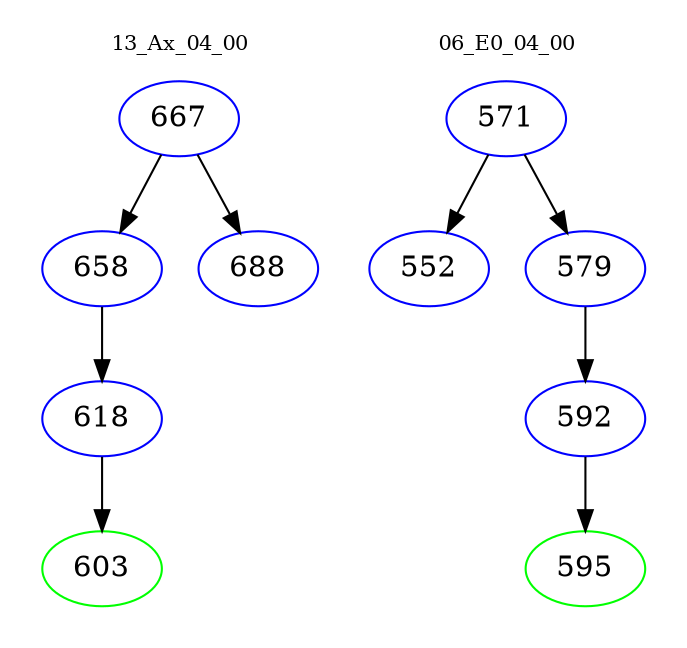 digraph{
subgraph cluster_0 {
color = white
label = "13_Ax_04_00";
fontsize=10;
T0_667 [label="667", color="blue"]
T0_667 -> T0_658 [color="black"]
T0_658 [label="658", color="blue"]
T0_658 -> T0_618 [color="black"]
T0_618 [label="618", color="blue"]
T0_618 -> T0_603 [color="black"]
T0_603 [label="603", color="green"]
T0_667 -> T0_688 [color="black"]
T0_688 [label="688", color="blue"]
}
subgraph cluster_1 {
color = white
label = "06_E0_04_00";
fontsize=10;
T1_571 [label="571", color="blue"]
T1_571 -> T1_552 [color="black"]
T1_552 [label="552", color="blue"]
T1_571 -> T1_579 [color="black"]
T1_579 [label="579", color="blue"]
T1_579 -> T1_592 [color="black"]
T1_592 [label="592", color="blue"]
T1_592 -> T1_595 [color="black"]
T1_595 [label="595", color="green"]
}
}
